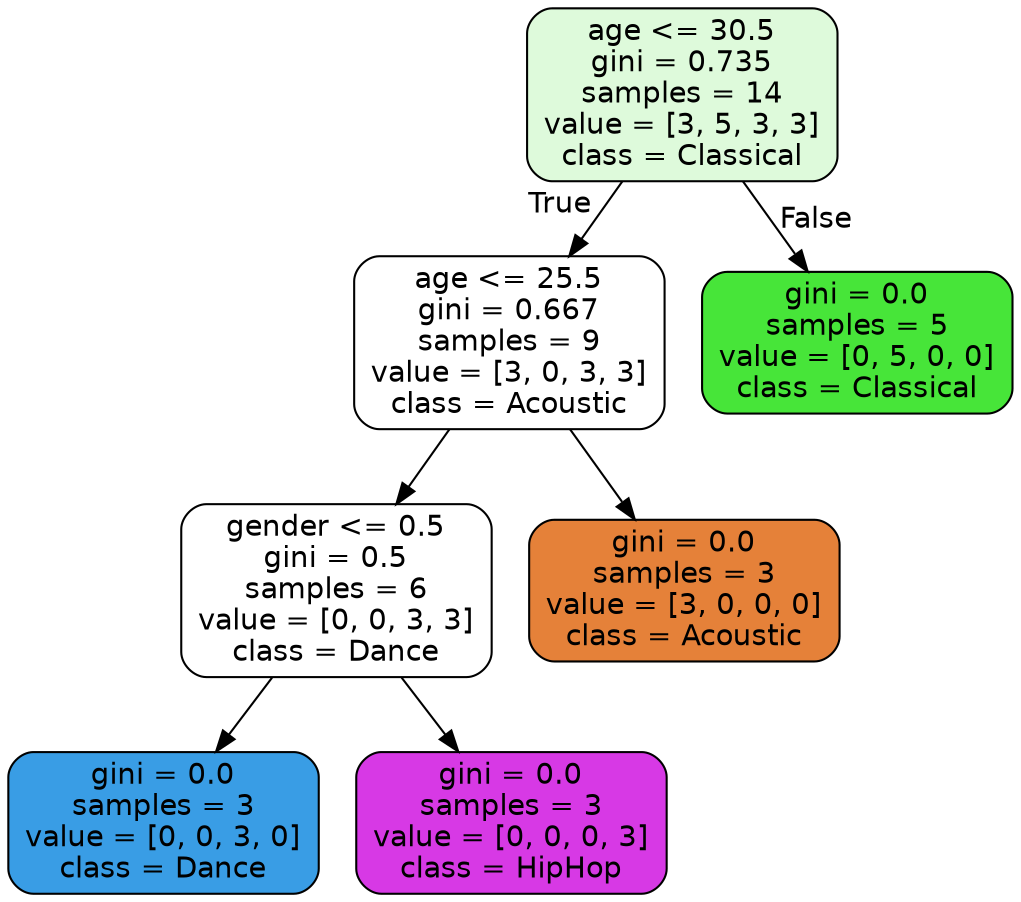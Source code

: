 digraph Tree {
node [shape=box, style="filled, rounded", color="black", fontname=helvetica] ;
edge [fontname=helvetica] ;
0 [label="age <= 30.5\ngini = 0.735\nsamples = 14\nvalue = [3, 5, 3, 3]\nclass = Classical", fillcolor="#defadb"] ;
1 [label="age <= 25.5\ngini = 0.667\nsamples = 9\nvalue = [3, 0, 3, 3]\nclass = Acoustic", fillcolor="#ffffff"] ;
0 -> 1 [labeldistance=2.5, labelangle=45, headlabel="True"] ;
2 [label="gender <= 0.5\ngini = 0.5\nsamples = 6\nvalue = [0, 0, 3, 3]\nclass = Dance", fillcolor="#ffffff"] ;
1 -> 2 ;
3 [label="gini = 0.0\nsamples = 3\nvalue = [0, 0, 3, 0]\nclass = Dance", fillcolor="#399de5"] ;
2 -> 3 ;
4 [label="gini = 0.0\nsamples = 3\nvalue = [0, 0, 0, 3]\nclass = HipHop", fillcolor="#d739e5"] ;
2 -> 4 ;
5 [label="gini = 0.0\nsamples = 3\nvalue = [3, 0, 0, 0]\nclass = Acoustic", fillcolor="#e58139"] ;
1 -> 5 ;
6 [label="gini = 0.0\nsamples = 5\nvalue = [0, 5, 0, 0]\nclass = Classical", fillcolor="#47e539"] ;
0 -> 6 [labeldistance=2.5, labelangle=-45, headlabel="False"] ;
}